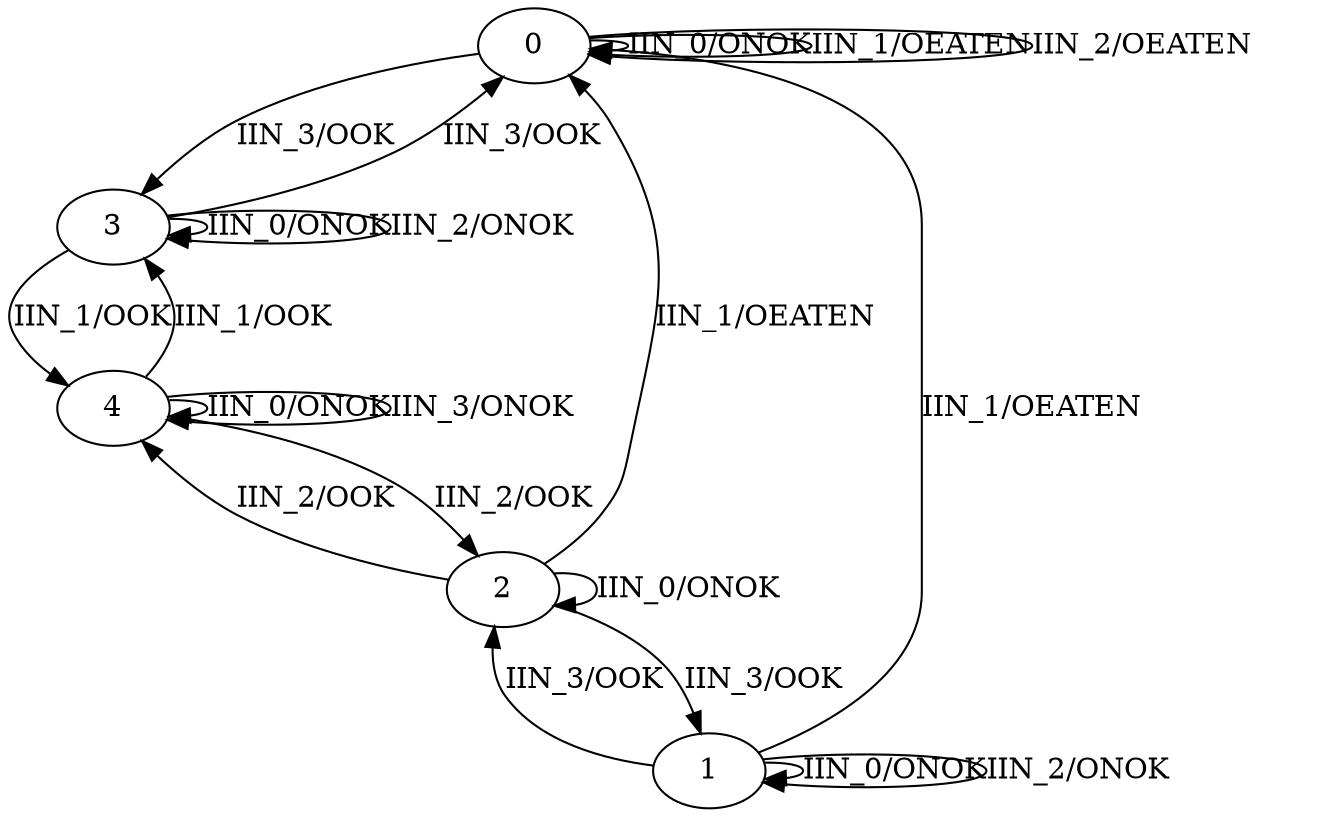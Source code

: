 digraph {
0
1
2
3
4
0 -> 0 [label="IIN_0/ONOK"]
0 -> 0 [label="IIN_1/OEATEN"]
0 -> 0 [label="IIN_2/OEATEN"]
0 -> 3 [label="IIN_3/OOK"]
1 -> 1 [label="IIN_0/ONOK"]
1 -> 0 [label="IIN_1/OEATEN"]
1 -> 1 [label="IIN_2/ONOK"]
1 -> 2 [label="IIN_3/OOK"]
2 -> 2 [label="IIN_0/ONOK"]
2 -> 0 [label="IIN_1/OEATEN"]
2 -> 4 [label="IIN_2/OOK"]
2 -> 1 [label="IIN_3/OOK"]
3 -> 3 [label="IIN_0/ONOK"]
3 -> 4 [label="IIN_1/OOK"]
3 -> 3 [label="IIN_2/ONOK"]
3 -> 0 [label="IIN_3/OOK"]
4 -> 4 [label="IIN_0/ONOK"]
4 -> 3 [label="IIN_1/OOK"]
4 -> 2 [label="IIN_2/OOK"]
4 -> 4 [label="IIN_3/ONOK"]
}
